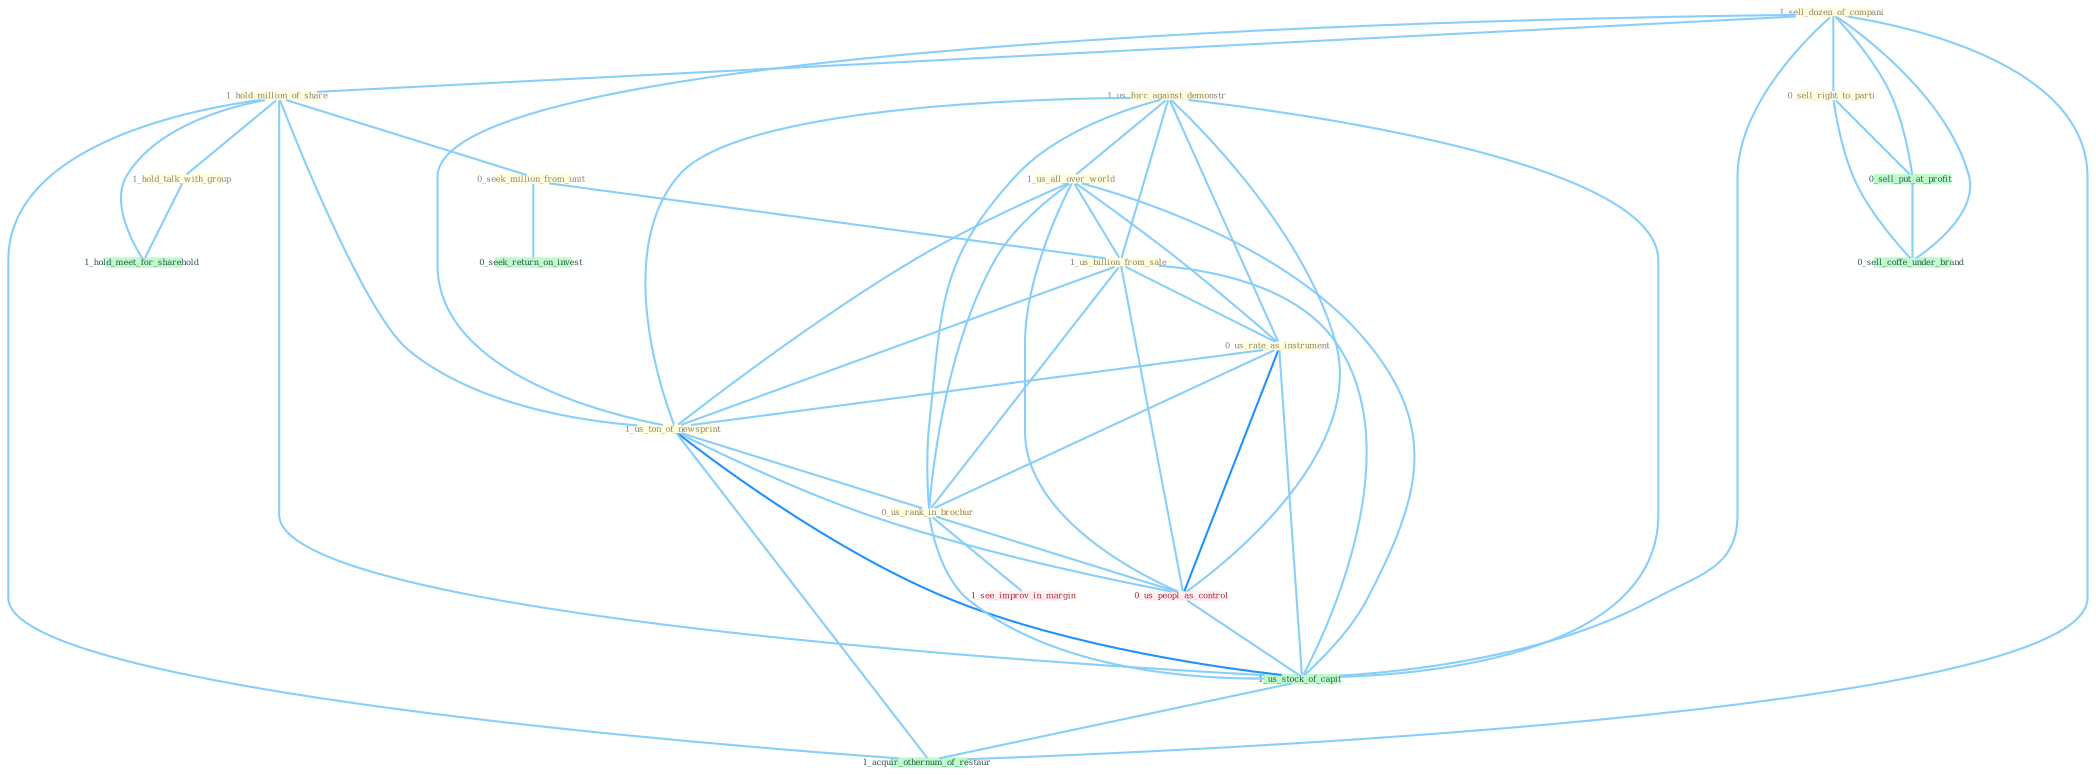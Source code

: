 Graph G{ 
    node
    [shape=polygon,style=filled,width=.5,height=.06,color="#BDFCC9",fixedsize=true,fontsize=4,
    fontcolor="#2f4f4f"];
    {node
    [color="#ffffe0", fontcolor="#8b7d6b"] "1_us_forc_against_demonstr " "1_sell_dozen_of_compani " "1_hold_million_of_share " "1_hold_talk_with_group " "0_seek_million_from_unit " "1_us_all_over_world " "1_us_billion_from_sale " "0_us_rate_as_instrument " "1_us_ton_of_newsprint " "0_us_rank_in_brochur " "0_sell_right_to_parti "}
{node [color="#fff0f5", fontcolor="#b22222"] "0_us_peopl_as_control " "1_see_improv_in_margin "}
edge [color="#B0E2FF"];

	"1_us_forc_against_demonstr " -- "1_us_all_over_world " [w="1", color="#87cefa" ];
	"1_us_forc_against_demonstr " -- "1_us_billion_from_sale " [w="1", color="#87cefa" ];
	"1_us_forc_against_demonstr " -- "0_us_rate_as_instrument " [w="1", color="#87cefa" ];
	"1_us_forc_against_demonstr " -- "1_us_ton_of_newsprint " [w="1", color="#87cefa" ];
	"1_us_forc_against_demonstr " -- "0_us_rank_in_brochur " [w="1", color="#87cefa" ];
	"1_us_forc_against_demonstr " -- "0_us_peopl_as_control " [w="1", color="#87cefa" ];
	"1_us_forc_against_demonstr " -- "1_us_stock_of_capit " [w="1", color="#87cefa" ];
	"1_sell_dozen_of_compani " -- "1_hold_million_of_share " [w="1", color="#87cefa" ];
	"1_sell_dozen_of_compani " -- "1_us_ton_of_newsprint " [w="1", color="#87cefa" ];
	"1_sell_dozen_of_compani " -- "0_sell_right_to_parti " [w="1", color="#87cefa" ];
	"1_sell_dozen_of_compani " -- "0_sell_put_at_profit " [w="1", color="#87cefa" ];
	"1_sell_dozen_of_compani " -- "1_us_stock_of_capit " [w="1", color="#87cefa" ];
	"1_sell_dozen_of_compani " -- "0_sell_coffe_under_brand " [w="1", color="#87cefa" ];
	"1_sell_dozen_of_compani " -- "1_acquir_othernum_of_restaur " [w="1", color="#87cefa" ];
	"1_hold_million_of_share " -- "1_hold_talk_with_group " [w="1", color="#87cefa" ];
	"1_hold_million_of_share " -- "0_seek_million_from_unit " [w="1", color="#87cefa" ];
	"1_hold_million_of_share " -- "1_us_ton_of_newsprint " [w="1", color="#87cefa" ];
	"1_hold_million_of_share " -- "1_us_stock_of_capit " [w="1", color="#87cefa" ];
	"1_hold_million_of_share " -- "1_hold_meet_for_sharehold " [w="1", color="#87cefa" ];
	"1_hold_million_of_share " -- "1_acquir_othernum_of_restaur " [w="1", color="#87cefa" ];
	"1_hold_talk_with_group " -- "1_hold_meet_for_sharehold " [w="1", color="#87cefa" ];
	"0_seek_million_from_unit " -- "1_us_billion_from_sale " [w="1", color="#87cefa" ];
	"0_seek_million_from_unit " -- "0_seek_return_on_invest " [w="1", color="#87cefa" ];
	"1_us_all_over_world " -- "1_us_billion_from_sale " [w="1", color="#87cefa" ];
	"1_us_all_over_world " -- "0_us_rate_as_instrument " [w="1", color="#87cefa" ];
	"1_us_all_over_world " -- "1_us_ton_of_newsprint " [w="1", color="#87cefa" ];
	"1_us_all_over_world " -- "0_us_rank_in_brochur " [w="1", color="#87cefa" ];
	"1_us_all_over_world " -- "0_us_peopl_as_control " [w="1", color="#87cefa" ];
	"1_us_all_over_world " -- "1_us_stock_of_capit " [w="1", color="#87cefa" ];
	"1_us_billion_from_sale " -- "0_us_rate_as_instrument " [w="1", color="#87cefa" ];
	"1_us_billion_from_sale " -- "1_us_ton_of_newsprint " [w="1", color="#87cefa" ];
	"1_us_billion_from_sale " -- "0_us_rank_in_brochur " [w="1", color="#87cefa" ];
	"1_us_billion_from_sale " -- "0_us_peopl_as_control " [w="1", color="#87cefa" ];
	"1_us_billion_from_sale " -- "1_us_stock_of_capit " [w="1", color="#87cefa" ];
	"0_us_rate_as_instrument " -- "1_us_ton_of_newsprint " [w="1", color="#87cefa" ];
	"0_us_rate_as_instrument " -- "0_us_rank_in_brochur " [w="1", color="#87cefa" ];
	"0_us_rate_as_instrument " -- "0_us_peopl_as_control " [w="2", color="#1e90ff" , len=0.8];
	"0_us_rate_as_instrument " -- "1_us_stock_of_capit " [w="1", color="#87cefa" ];
	"1_us_ton_of_newsprint " -- "0_us_rank_in_brochur " [w="1", color="#87cefa" ];
	"1_us_ton_of_newsprint " -- "0_us_peopl_as_control " [w="1", color="#87cefa" ];
	"1_us_ton_of_newsprint " -- "1_us_stock_of_capit " [w="2", color="#1e90ff" , len=0.8];
	"1_us_ton_of_newsprint " -- "1_acquir_othernum_of_restaur " [w="1", color="#87cefa" ];
	"0_us_rank_in_brochur " -- "0_us_peopl_as_control " [w="1", color="#87cefa" ];
	"0_us_rank_in_brochur " -- "1_us_stock_of_capit " [w="1", color="#87cefa" ];
	"0_us_rank_in_brochur " -- "1_see_improv_in_margin " [w="1", color="#87cefa" ];
	"0_sell_right_to_parti " -- "0_sell_put_at_profit " [w="1", color="#87cefa" ];
	"0_sell_right_to_parti " -- "0_sell_coffe_under_brand " [w="1", color="#87cefa" ];
	"0_us_peopl_as_control " -- "1_us_stock_of_capit " [w="1", color="#87cefa" ];
	"0_sell_put_at_profit " -- "0_sell_coffe_under_brand " [w="1", color="#87cefa" ];
	"1_us_stock_of_capit " -- "1_acquir_othernum_of_restaur " [w="1", color="#87cefa" ];
}